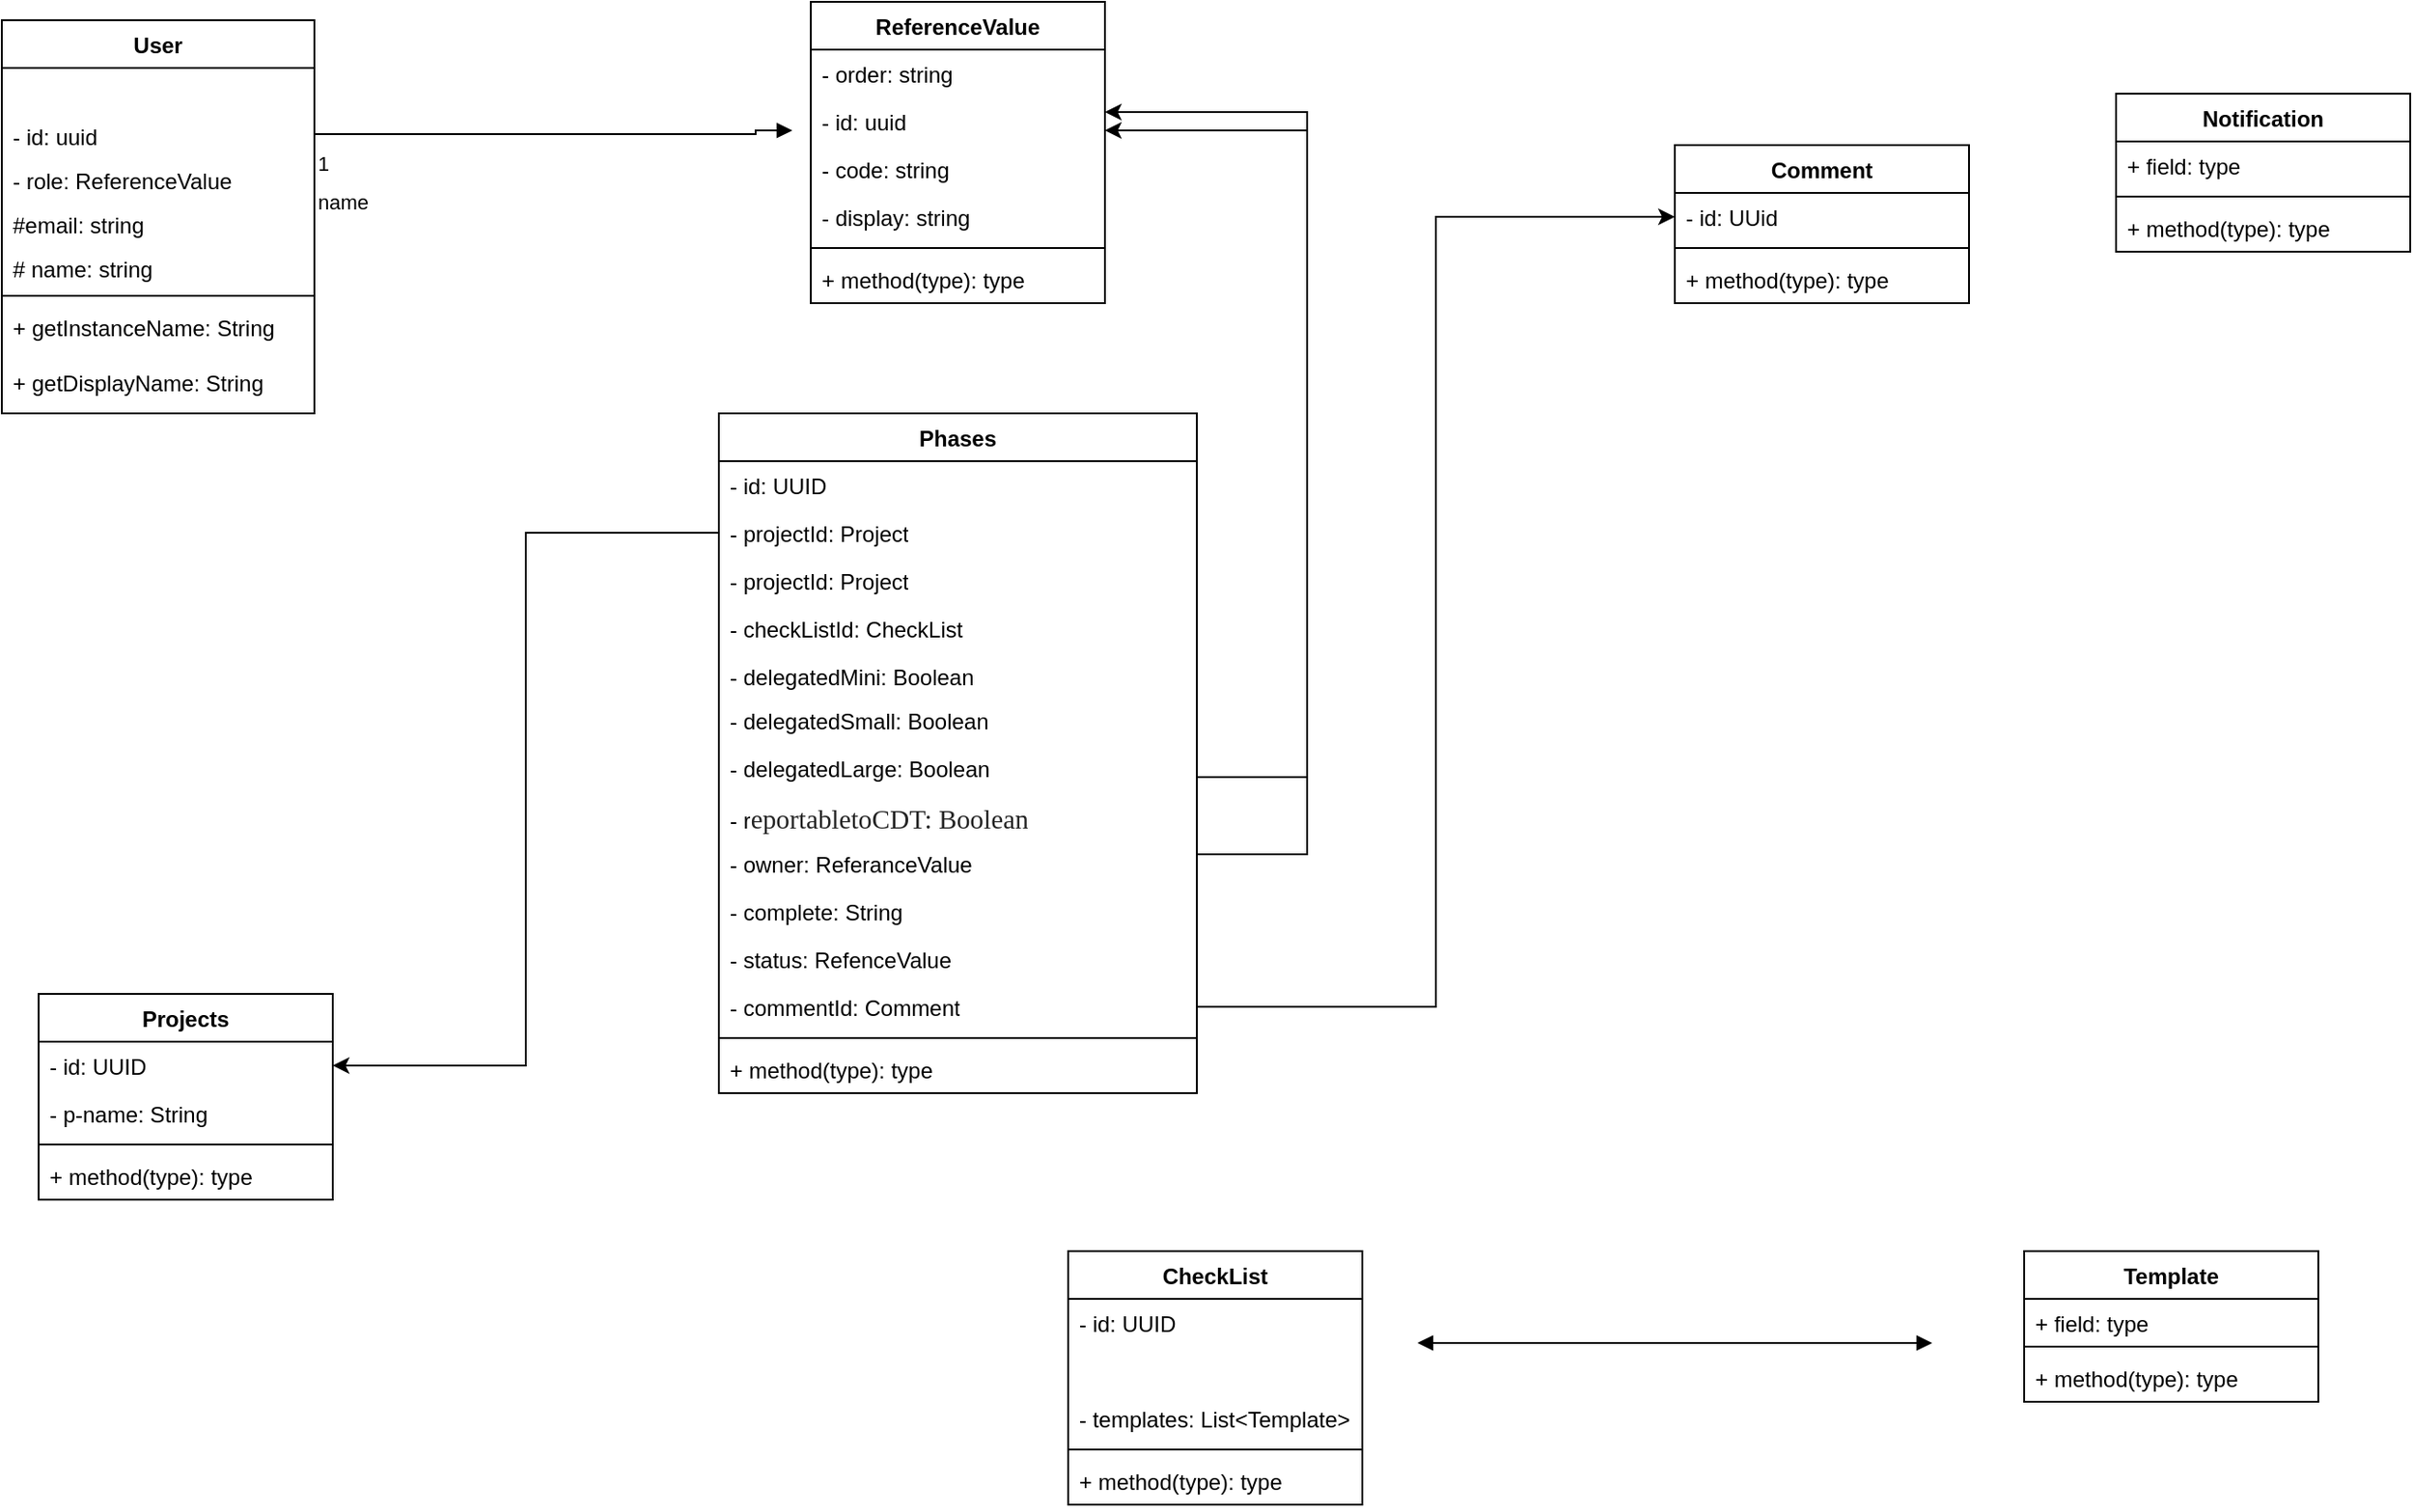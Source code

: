 <mxfile version="26.0.2">
  <diagram name="Page-1" id="n4hti85O488jkPjD9qs8">
    <mxGraphModel dx="1615" dy="803" grid="1" gridSize="10" guides="1" tooltips="1" connect="1" arrows="1" fold="1" page="1" pageScale="1" pageWidth="850" pageHeight="1100" background="#ffffff" math="0" shadow="0">
      <root>
        <mxCell id="0" />
        <mxCell id="1" parent="0" />
        <mxCell id="vKj8PddvWBOC7PmSWlSQ-1" value="User" style="swimlane;fontStyle=1;align=center;verticalAlign=top;childLayout=stackLayout;horizontal=1;startSize=26;horizontalStack=0;resizeParent=1;resizeParentMax=0;resizeLast=0;collapsible=1;marginBottom=0;whiteSpace=wrap;html=1;" parent="1" vertex="1">
          <mxGeometry x="80" y="50" width="170" height="214" as="geometry">
            <mxRectangle x="80" y="50" width="70" height="30" as="alternateBounds" />
          </mxGeometry>
        </mxCell>
        <mxCell id="RmsO1vWD08XXnm8qSQZD-24" style="text;strokeColor=none;fillColor=none;align=left;verticalAlign=top;spacingLeft=4;spacingRight=4;overflow=hidden;rotatable=0;points=[[0,0.5],[1,0.5]];portConstraint=eastwest;whiteSpace=wrap;html=1;" parent="vKj8PddvWBOC7PmSWlSQ-1" vertex="1">
          <mxGeometry y="26" width="170" height="24" as="geometry" />
        </mxCell>
        <mxCell id="RmsO1vWD08XXnm8qSQZD-3" value="- id: uuid" style="text;strokeColor=none;fillColor=none;align=left;verticalAlign=top;spacingLeft=4;spacingRight=4;overflow=hidden;rotatable=0;points=[[0,0.5],[1,0.5]];portConstraint=eastwest;whiteSpace=wrap;html=1;" parent="vKj8PddvWBOC7PmSWlSQ-1" vertex="1">
          <mxGeometry y="50" width="170" height="24" as="geometry" />
        </mxCell>
        <mxCell id="RmsO1vWD08XXnm8qSQZD-4" value="- role: ReferenceValue" style="text;strokeColor=none;fillColor=none;align=left;verticalAlign=top;spacingLeft=4;spacingRight=4;overflow=hidden;rotatable=0;points=[[0,0.5],[1,0.5]];portConstraint=eastwest;whiteSpace=wrap;html=1;" parent="vKj8PddvWBOC7PmSWlSQ-1" vertex="1">
          <mxGeometry y="74" width="170" height="24" as="geometry" />
        </mxCell>
        <mxCell id="RmsO1vWD08XXnm8qSQZD-5" value="#email: string" style="text;strokeColor=none;fillColor=none;align=left;verticalAlign=top;spacingLeft=4;spacingRight=4;overflow=hidden;rotatable=0;points=[[0,0.5],[1,0.5]];portConstraint=eastwest;whiteSpace=wrap;html=1;" parent="vKj8PddvWBOC7PmSWlSQ-1" vertex="1">
          <mxGeometry y="98" width="170" height="24" as="geometry" />
        </mxCell>
        <mxCell id="vKj8PddvWBOC7PmSWlSQ-2" value="# name: string&lt;table&gt;&lt;tbody&gt;&lt;tr&gt;&lt;td&gt;&lt;br&gt;&lt;/td&gt;&lt;td&gt;&lt;br&gt;&lt;/td&gt;&lt;/tr&gt;&lt;tr&gt;&lt;td&gt;&lt;br&gt;&lt;/td&gt;&lt;td&gt;&lt;br&gt;&lt;/td&gt;&lt;/tr&gt;&lt;tr&gt;&lt;td&gt;&lt;br&gt;&lt;/td&gt;&lt;td&gt;&lt;br&gt;&lt;/td&gt;&lt;/tr&gt;&lt;/tbody&gt;&lt;/table&gt;" style="text;strokeColor=none;fillColor=none;align=left;verticalAlign=top;spacingLeft=4;spacingRight=4;overflow=hidden;rotatable=0;points=[[0,0.5],[1,0.5]];portConstraint=eastwest;whiteSpace=wrap;html=1;" parent="vKj8PddvWBOC7PmSWlSQ-1" vertex="1">
          <mxGeometry y="122" width="170" height="24" as="geometry" />
        </mxCell>
        <mxCell id="vKj8PddvWBOC7PmSWlSQ-3" value="" style="line;strokeWidth=1;fillColor=none;align=left;verticalAlign=middle;spacingTop=-1;spacingLeft=3;spacingRight=3;rotatable=0;labelPosition=right;points=[];portConstraint=eastwest;strokeColor=inherit;" parent="vKj8PddvWBOC7PmSWlSQ-1" vertex="1">
          <mxGeometry y="146" width="170" height="8" as="geometry" />
        </mxCell>
        <mxCell id="RmsO1vWD08XXnm8qSQZD-2" value="+ getInstanceName: String" style="text;strokeColor=none;fillColor=none;align=left;verticalAlign=top;spacingLeft=4;spacingRight=4;overflow=hidden;rotatable=0;points=[[0,0.5],[1,0.5]];portConstraint=eastwest;whiteSpace=wrap;html=1;" parent="vKj8PddvWBOC7PmSWlSQ-1" vertex="1">
          <mxGeometry y="154" width="170" height="30" as="geometry" />
        </mxCell>
        <mxCell id="vKj8PddvWBOC7PmSWlSQ-4" value="+ getDisplayName: String" style="text;strokeColor=none;fillColor=none;align=left;verticalAlign=top;spacingLeft=4;spacingRight=4;overflow=hidden;rotatable=0;points=[[0,0.5],[1,0.5]];portConstraint=eastwest;whiteSpace=wrap;html=1;" parent="vKj8PddvWBOC7PmSWlSQ-1" vertex="1">
          <mxGeometry y="184" width="170" height="30" as="geometry" />
        </mxCell>
        <mxCell id="RmsO1vWD08XXnm8qSQZD-6" value="name" style="endArrow=block;endFill=1;html=1;edgeStyle=orthogonalEdgeStyle;align=left;verticalAlign=top;rounded=0;exitX=1;exitY=0.5;exitDx=0;exitDy=0;" parent="1" source="RmsO1vWD08XXnm8qSQZD-4" edge="1">
          <mxGeometry x="-1" relative="1" as="geometry">
            <mxPoint x="200" y="170" as="sourcePoint" />
            <mxPoint x="510" y="110" as="targetPoint" />
            <Array as="points">
              <mxPoint x="490" y="112" />
              <mxPoint x="490" y="110" />
            </Array>
          </mxGeometry>
        </mxCell>
        <mxCell id="RmsO1vWD08XXnm8qSQZD-7" value="1" style="edgeLabel;resizable=0;html=1;align=left;verticalAlign=bottom;" parent="RmsO1vWD08XXnm8qSQZD-6" connectable="0" vertex="1">
          <mxGeometry x="-1" relative="1" as="geometry" />
        </mxCell>
        <mxCell id="RmsO1vWD08XXnm8qSQZD-8" value="ReferenceValue" style="swimlane;fontStyle=1;align=center;verticalAlign=top;childLayout=stackLayout;horizontal=1;startSize=26;horizontalStack=0;resizeParent=1;resizeParentMax=0;resizeLast=0;collapsible=1;marginBottom=0;whiteSpace=wrap;html=1;" parent="1" vertex="1">
          <mxGeometry x="520" y="40" width="160" height="164" as="geometry">
            <mxRectangle x="520" y="40" width="130" height="30" as="alternateBounds" />
          </mxGeometry>
        </mxCell>
        <mxCell id="RmsO1vWD08XXnm8qSQZD-21" value="- order: string" style="text;strokeColor=none;fillColor=none;align=left;verticalAlign=top;spacingLeft=4;spacingRight=4;overflow=hidden;rotatable=0;points=[[0,0.5],[1,0.5]];portConstraint=eastwest;whiteSpace=wrap;html=1;" parent="RmsO1vWD08XXnm8qSQZD-8" vertex="1">
          <mxGeometry y="26" width="160" height="26" as="geometry" />
        </mxCell>
        <mxCell id="RmsO1vWD08XXnm8qSQZD-9" value="- id: uuid" style="text;strokeColor=none;fillColor=none;align=left;verticalAlign=top;spacingLeft=4;spacingRight=4;overflow=hidden;rotatable=0;points=[[0,0.5],[1,0.5]];portConstraint=eastwest;whiteSpace=wrap;html=1;" parent="RmsO1vWD08XXnm8qSQZD-8" vertex="1">
          <mxGeometry y="52" width="160" height="26" as="geometry" />
        </mxCell>
        <mxCell id="RmsO1vWD08XXnm8qSQZD-22" value="- code: string" style="text;strokeColor=none;fillColor=none;align=left;verticalAlign=top;spacingLeft=4;spacingRight=4;overflow=hidden;rotatable=0;points=[[0,0.5],[1,0.5]];portConstraint=eastwest;whiteSpace=wrap;html=1;" parent="RmsO1vWD08XXnm8qSQZD-8" vertex="1">
          <mxGeometry y="78" width="160" height="26" as="geometry" />
        </mxCell>
        <mxCell id="RmsO1vWD08XXnm8qSQZD-23" value="- display: string" style="text;strokeColor=none;fillColor=none;align=left;verticalAlign=top;spacingLeft=4;spacingRight=4;overflow=hidden;rotatable=0;points=[[0,0.5],[1,0.5]];portConstraint=eastwest;whiteSpace=wrap;html=1;" parent="RmsO1vWD08XXnm8qSQZD-8" vertex="1">
          <mxGeometry y="104" width="160" height="26" as="geometry" />
        </mxCell>
        <mxCell id="RmsO1vWD08XXnm8qSQZD-10" value="" style="line;strokeWidth=1;fillColor=none;align=left;verticalAlign=middle;spacingTop=-1;spacingLeft=3;spacingRight=3;rotatable=0;labelPosition=right;points=[];portConstraint=eastwest;strokeColor=inherit;" parent="RmsO1vWD08XXnm8qSQZD-8" vertex="1">
          <mxGeometry y="130" width="160" height="8" as="geometry" />
        </mxCell>
        <mxCell id="RmsO1vWD08XXnm8qSQZD-11" value="+ method(type): type" style="text;strokeColor=none;fillColor=none;align=left;verticalAlign=top;spacingLeft=4;spacingRight=4;overflow=hidden;rotatable=0;points=[[0,0.5],[1,0.5]];portConstraint=eastwest;whiteSpace=wrap;html=1;" parent="RmsO1vWD08XXnm8qSQZD-8" vertex="1">
          <mxGeometry y="138" width="160" height="26" as="geometry" />
        </mxCell>
        <mxCell id="mrkwFuyU_VkxEg8nqy4F-9" value="Notification" style="swimlane;fontStyle=1;align=center;verticalAlign=top;childLayout=stackLayout;horizontal=1;startSize=26;horizontalStack=0;resizeParent=1;resizeParentMax=0;resizeLast=0;collapsible=1;marginBottom=0;whiteSpace=wrap;html=1;" vertex="1" parent="1">
          <mxGeometry x="1230" y="90" width="160" height="86" as="geometry" />
        </mxCell>
        <mxCell id="mrkwFuyU_VkxEg8nqy4F-10" value="+ field: type" style="text;strokeColor=none;fillColor=none;align=left;verticalAlign=top;spacingLeft=4;spacingRight=4;overflow=hidden;rotatable=0;points=[[0,0.5],[1,0.5]];portConstraint=eastwest;whiteSpace=wrap;html=1;" vertex="1" parent="mrkwFuyU_VkxEg8nqy4F-9">
          <mxGeometry y="26" width="160" height="26" as="geometry" />
        </mxCell>
        <mxCell id="mrkwFuyU_VkxEg8nqy4F-11" value="" style="line;strokeWidth=1;fillColor=none;align=left;verticalAlign=middle;spacingTop=-1;spacingLeft=3;spacingRight=3;rotatable=0;labelPosition=right;points=[];portConstraint=eastwest;strokeColor=inherit;" vertex="1" parent="mrkwFuyU_VkxEg8nqy4F-9">
          <mxGeometry y="52" width="160" height="8" as="geometry" />
        </mxCell>
        <mxCell id="mrkwFuyU_VkxEg8nqy4F-12" value="+ method(type): type" style="text;strokeColor=none;fillColor=none;align=left;verticalAlign=top;spacingLeft=4;spacingRight=4;overflow=hidden;rotatable=0;points=[[0,0.5],[1,0.5]];portConstraint=eastwest;whiteSpace=wrap;html=1;" vertex="1" parent="mrkwFuyU_VkxEg8nqy4F-9">
          <mxGeometry y="60" width="160" height="26" as="geometry" />
        </mxCell>
        <mxCell id="mrkwFuyU_VkxEg8nqy4F-13" value="Template" style="swimlane;fontStyle=1;align=center;verticalAlign=top;childLayout=stackLayout;horizontal=1;startSize=26;horizontalStack=0;resizeParent=1;resizeParentMax=0;resizeLast=0;collapsible=1;marginBottom=0;whiteSpace=wrap;html=1;" vertex="1" parent="1">
          <mxGeometry x="1180" y="720" width="160" height="82" as="geometry" />
        </mxCell>
        <mxCell id="mrkwFuyU_VkxEg8nqy4F-14" value="+ field: type" style="text;strokeColor=none;fillColor=none;align=left;verticalAlign=top;spacingLeft=4;spacingRight=4;overflow=hidden;rotatable=0;points=[[0,0.5],[1,0.5]];portConstraint=eastwest;whiteSpace=wrap;html=1;" vertex="1" parent="mrkwFuyU_VkxEg8nqy4F-13">
          <mxGeometry y="26" width="160" height="22" as="geometry" />
        </mxCell>
        <mxCell id="mrkwFuyU_VkxEg8nqy4F-15" value="" style="line;strokeWidth=1;fillColor=none;align=left;verticalAlign=middle;spacingTop=-1;spacingLeft=3;spacingRight=3;rotatable=0;labelPosition=right;points=[];portConstraint=eastwest;strokeColor=inherit;" vertex="1" parent="mrkwFuyU_VkxEg8nqy4F-13">
          <mxGeometry y="48" width="160" height="8" as="geometry" />
        </mxCell>
        <mxCell id="mrkwFuyU_VkxEg8nqy4F-16" value="+ method(type): type" style="text;strokeColor=none;fillColor=none;align=left;verticalAlign=top;spacingLeft=4;spacingRight=4;overflow=hidden;rotatable=0;points=[[0,0.5],[1,0.5]];portConstraint=eastwest;whiteSpace=wrap;html=1;" vertex="1" parent="mrkwFuyU_VkxEg8nqy4F-13">
          <mxGeometry y="56" width="160" height="26" as="geometry" />
        </mxCell>
        <mxCell id="mrkwFuyU_VkxEg8nqy4F-17" value="Phases" style="swimlane;fontStyle=1;align=center;verticalAlign=top;childLayout=stackLayout;horizontal=1;startSize=26;horizontalStack=0;resizeParent=1;resizeParentMax=0;resizeLast=0;collapsible=1;marginBottom=0;whiteSpace=wrap;html=1;" vertex="1" parent="1">
          <mxGeometry x="470" y="264" width="260" height="370" as="geometry" />
        </mxCell>
        <mxCell id="mrkwFuyU_VkxEg8nqy4F-18" value="- id: UUID" style="text;strokeColor=none;fillColor=none;align=left;verticalAlign=top;spacingLeft=4;spacingRight=4;overflow=hidden;rotatable=0;points=[[0,0.5],[1,0.5]];portConstraint=eastwest;whiteSpace=wrap;html=1;" vertex="1" parent="mrkwFuyU_VkxEg8nqy4F-17">
          <mxGeometry y="26" width="260" height="26" as="geometry" />
        </mxCell>
        <mxCell id="mrkwFuyU_VkxEg8nqy4F-58" value="- projectId: Project" style="text;strokeColor=none;fillColor=none;align=left;verticalAlign=top;spacingLeft=4;spacingRight=4;overflow=hidden;rotatable=0;points=[[0,0.5],[1,0.5]];portConstraint=eastwest;whiteSpace=wrap;html=1;" vertex="1" parent="mrkwFuyU_VkxEg8nqy4F-17">
          <mxGeometry y="52" width="260" height="26" as="geometry" />
        </mxCell>
        <mxCell id="mrkwFuyU_VkxEg8nqy4F-57" value="- projectId: Project" style="text;strokeColor=none;fillColor=none;align=left;verticalAlign=top;spacingLeft=4;spacingRight=4;overflow=hidden;rotatable=0;points=[[0,0.5],[1,0.5]];portConstraint=eastwest;whiteSpace=wrap;html=1;" vertex="1" parent="mrkwFuyU_VkxEg8nqy4F-17">
          <mxGeometry y="78" width="260" height="26" as="geometry" />
        </mxCell>
        <mxCell id="mrkwFuyU_VkxEg8nqy4F-21" value="- checkListId: CheckList" style="text;strokeColor=none;fillColor=none;align=left;verticalAlign=top;spacingLeft=4;spacingRight=4;overflow=hidden;rotatable=0;points=[[0,0.5],[1,0.5]];portConstraint=eastwest;whiteSpace=wrap;html=1;" vertex="1" parent="mrkwFuyU_VkxEg8nqy4F-17">
          <mxGeometry y="104" width="260" height="26" as="geometry" />
        </mxCell>
        <mxCell id="mrkwFuyU_VkxEg8nqy4F-23" value="- delegatedMini: Boolean" style="text;strokeColor=none;fillColor=none;align=left;verticalAlign=top;spacingLeft=4;spacingRight=4;overflow=hidden;rotatable=0;points=[[0,0.5],[1,0.5]];portConstraint=eastwest;whiteSpace=wrap;html=1;" vertex="1" parent="mrkwFuyU_VkxEg8nqy4F-17">
          <mxGeometry y="130" width="260" height="24" as="geometry" />
        </mxCell>
        <mxCell id="mrkwFuyU_VkxEg8nqy4F-22" value="- delegatedSmall: Boolean" style="text;strokeColor=none;fillColor=none;align=left;verticalAlign=top;spacingLeft=4;spacingRight=4;overflow=hidden;rotatable=0;points=[[0,0.5],[1,0.5]];portConstraint=eastwest;whiteSpace=wrap;html=1;" vertex="1" parent="mrkwFuyU_VkxEg8nqy4F-17">
          <mxGeometry y="154" width="260" height="26" as="geometry" />
        </mxCell>
        <mxCell id="mrkwFuyU_VkxEg8nqy4F-42" value="- delegatedLarge: Boolean" style="text;strokeColor=none;fillColor=none;align=left;verticalAlign=top;spacingLeft=4;spacingRight=4;overflow=hidden;rotatable=0;points=[[0,0.5],[1,0.5]];portConstraint=eastwest;whiteSpace=wrap;html=1;" vertex="1" parent="mrkwFuyU_VkxEg8nqy4F-17">
          <mxGeometry y="180" width="260" height="26" as="geometry" />
        </mxCell>
        <mxCell id="mrkwFuyU_VkxEg8nqy4F-45" value="- r&lt;span style=&quot;color: rgb(36, 36, 36); font-family: &amp;quot;Aptos Narrow&amp;quot;, Calibri, &amp;quot;sans-serif&amp;quot;, &amp;quot;Mongolian Baiti&amp;quot;, &amp;quot;Microsoft Yi Baiti&amp;quot;, &amp;quot;Javanese Text&amp;quot;, &amp;quot;Yu Gothic&amp;quot;; font-size: 14.667px; white-space-collapse: preserve; background-color: rgb(255, 255, 255);&quot;&gt;eportabletoCDT: Boolean&lt;/span&gt;" style="text;strokeColor=none;fillColor=none;align=left;verticalAlign=top;spacingLeft=4;spacingRight=4;overflow=hidden;rotatable=0;points=[[0,0.5],[1,0.5]];portConstraint=eastwest;whiteSpace=wrap;html=1;" vertex="1" parent="mrkwFuyU_VkxEg8nqy4F-17">
          <mxGeometry y="206" width="260" height="26" as="geometry" />
        </mxCell>
        <mxCell id="mrkwFuyU_VkxEg8nqy4F-44" value="- owner: ReferanceValue" style="text;strokeColor=none;fillColor=none;align=left;verticalAlign=top;spacingLeft=4;spacingRight=4;overflow=hidden;rotatable=0;points=[[0,0.5],[1,0.5]];portConstraint=eastwest;whiteSpace=wrap;html=1;" vertex="1" parent="mrkwFuyU_VkxEg8nqy4F-17">
          <mxGeometry y="232" width="260" height="26" as="geometry" />
        </mxCell>
        <mxCell id="mrkwFuyU_VkxEg8nqy4F-43" value="- complete: String" style="text;strokeColor=none;fillColor=none;align=left;verticalAlign=top;spacingLeft=4;spacingRight=4;overflow=hidden;rotatable=0;points=[[0,0.5],[1,0.5]];portConstraint=eastwest;whiteSpace=wrap;html=1;" vertex="1" parent="mrkwFuyU_VkxEg8nqy4F-17">
          <mxGeometry y="258" width="260" height="26" as="geometry" />
        </mxCell>
        <mxCell id="mrkwFuyU_VkxEg8nqy4F-46" value="- status: RefenceValue" style="text;strokeColor=none;fillColor=none;align=left;verticalAlign=top;spacingLeft=4;spacingRight=4;overflow=hidden;rotatable=0;points=[[0,0.5],[1,0.5]];portConstraint=eastwest;whiteSpace=wrap;html=1;" vertex="1" parent="mrkwFuyU_VkxEg8nqy4F-17">
          <mxGeometry y="284" width="260" height="26" as="geometry" />
        </mxCell>
        <mxCell id="mrkwFuyU_VkxEg8nqy4F-47" value="- commentId: Comment" style="text;strokeColor=none;fillColor=none;align=left;verticalAlign=top;spacingLeft=4;spacingRight=4;overflow=hidden;rotatable=0;points=[[0,0.5],[1,0.5]];portConstraint=eastwest;whiteSpace=wrap;html=1;" vertex="1" parent="mrkwFuyU_VkxEg8nqy4F-17">
          <mxGeometry y="310" width="260" height="26" as="geometry" />
        </mxCell>
        <mxCell id="mrkwFuyU_VkxEg8nqy4F-19" value="" style="line;strokeWidth=1;fillColor=none;align=left;verticalAlign=middle;spacingTop=-1;spacingLeft=3;spacingRight=3;rotatable=0;labelPosition=right;points=[];portConstraint=eastwest;strokeColor=inherit;" vertex="1" parent="mrkwFuyU_VkxEg8nqy4F-17">
          <mxGeometry y="336" width="260" height="8" as="geometry" />
        </mxCell>
        <mxCell id="mrkwFuyU_VkxEg8nqy4F-20" value="+ method(type): type" style="text;strokeColor=none;fillColor=none;align=left;verticalAlign=top;spacingLeft=4;spacingRight=4;overflow=hidden;rotatable=0;points=[[0,0.5],[1,0.5]];portConstraint=eastwest;whiteSpace=wrap;html=1;" vertex="1" parent="mrkwFuyU_VkxEg8nqy4F-17">
          <mxGeometry y="344" width="260" height="26" as="geometry" />
        </mxCell>
        <mxCell id="mrkwFuyU_VkxEg8nqy4F-25" value="" style="endArrow=block;startArrow=block;endFill=1;startFill=1;html=1;rounded=0;" edge="1" parent="1">
          <mxGeometry width="160" relative="1" as="geometry">
            <mxPoint x="850" y="770" as="sourcePoint" />
            <mxPoint x="1130" y="770" as="targetPoint" />
            <Array as="points">
              <mxPoint x="1020" y="770" />
            </Array>
          </mxGeometry>
        </mxCell>
        <mxCell id="mrkwFuyU_VkxEg8nqy4F-26" value="Projects" style="swimlane;fontStyle=1;align=center;verticalAlign=top;childLayout=stackLayout;horizontal=1;startSize=26;horizontalStack=0;resizeParent=1;resizeParentMax=0;resizeLast=0;collapsible=1;marginBottom=0;whiteSpace=wrap;html=1;" vertex="1" parent="1">
          <mxGeometry x="100" y="580" width="160" height="112" as="geometry" />
        </mxCell>
        <mxCell id="mrkwFuyU_VkxEg8nqy4F-27" value="- id: UUID" style="text;strokeColor=none;fillColor=none;align=left;verticalAlign=top;spacingLeft=4;spacingRight=4;overflow=hidden;rotatable=0;points=[[0,0.5],[1,0.5]];portConstraint=eastwest;whiteSpace=wrap;html=1;" vertex="1" parent="mrkwFuyU_VkxEg8nqy4F-26">
          <mxGeometry y="26" width="160" height="26" as="geometry" />
        </mxCell>
        <mxCell id="mrkwFuyU_VkxEg8nqy4F-30" value="- p-name: String" style="text;strokeColor=none;fillColor=none;align=left;verticalAlign=top;spacingLeft=4;spacingRight=4;overflow=hidden;rotatable=0;points=[[0,0.5],[1,0.5]];portConstraint=eastwest;whiteSpace=wrap;html=1;" vertex="1" parent="mrkwFuyU_VkxEg8nqy4F-26">
          <mxGeometry y="52" width="160" height="26" as="geometry" />
        </mxCell>
        <mxCell id="mrkwFuyU_VkxEg8nqy4F-28" value="" style="line;strokeWidth=1;fillColor=none;align=left;verticalAlign=middle;spacingTop=-1;spacingLeft=3;spacingRight=3;rotatable=0;labelPosition=right;points=[];portConstraint=eastwest;strokeColor=inherit;" vertex="1" parent="mrkwFuyU_VkxEg8nqy4F-26">
          <mxGeometry y="78" width="160" height="8" as="geometry" />
        </mxCell>
        <mxCell id="mrkwFuyU_VkxEg8nqy4F-29" value="+ method(type): type" style="text;strokeColor=none;fillColor=none;align=left;verticalAlign=top;spacingLeft=4;spacingRight=4;overflow=hidden;rotatable=0;points=[[0,0.5],[1,0.5]];portConstraint=eastwest;whiteSpace=wrap;html=1;" vertex="1" parent="mrkwFuyU_VkxEg8nqy4F-26">
          <mxGeometry y="86" width="160" height="26" as="geometry" />
        </mxCell>
        <mxCell id="mrkwFuyU_VkxEg8nqy4F-35" value="CheckList" style="swimlane;fontStyle=1;align=center;verticalAlign=top;childLayout=stackLayout;horizontal=1;startSize=26;horizontalStack=0;resizeParent=1;resizeParentMax=0;resizeLast=0;collapsible=1;marginBottom=0;whiteSpace=wrap;html=1;" vertex="1" parent="1">
          <mxGeometry x="660" y="720" width="160" height="138" as="geometry" />
        </mxCell>
        <mxCell id="mrkwFuyU_VkxEg8nqy4F-40" value="- id: UUID" style="text;strokeColor=none;fillColor=none;align=left;verticalAlign=top;spacingLeft=4;spacingRight=4;overflow=hidden;rotatable=0;points=[[0,0.5],[1,0.5]];portConstraint=eastwest;whiteSpace=wrap;html=1;" vertex="1" parent="mrkwFuyU_VkxEg8nqy4F-35">
          <mxGeometry y="26" width="160" height="26" as="geometry" />
        </mxCell>
        <mxCell id="mrkwFuyU_VkxEg8nqy4F-41" style="text;strokeColor=none;fillColor=none;align=left;verticalAlign=top;spacingLeft=4;spacingRight=4;overflow=hidden;rotatable=0;points=[[0,0.5],[1,0.5]];portConstraint=eastwest;whiteSpace=wrap;html=1;" vertex="1" parent="mrkwFuyU_VkxEg8nqy4F-35">
          <mxGeometry y="52" width="160" height="26" as="geometry" />
        </mxCell>
        <mxCell id="mrkwFuyU_VkxEg8nqy4F-36" value="- templates: List&amp;lt;Template&amp;gt;" style="text;strokeColor=none;fillColor=none;align=left;verticalAlign=top;spacingLeft=4;spacingRight=4;overflow=hidden;rotatable=0;points=[[0,0.5],[1,0.5]];portConstraint=eastwest;whiteSpace=wrap;html=1;" vertex="1" parent="mrkwFuyU_VkxEg8nqy4F-35">
          <mxGeometry y="78" width="160" height="26" as="geometry" />
        </mxCell>
        <mxCell id="mrkwFuyU_VkxEg8nqy4F-37" value="" style="line;strokeWidth=1;fillColor=none;align=left;verticalAlign=middle;spacingTop=-1;spacingLeft=3;spacingRight=3;rotatable=0;labelPosition=right;points=[];portConstraint=eastwest;strokeColor=inherit;" vertex="1" parent="mrkwFuyU_VkxEg8nqy4F-35">
          <mxGeometry y="104" width="160" height="8" as="geometry" />
        </mxCell>
        <mxCell id="mrkwFuyU_VkxEg8nqy4F-38" value="+ method(type): type" style="text;strokeColor=none;fillColor=none;align=left;verticalAlign=top;spacingLeft=4;spacingRight=4;overflow=hidden;rotatable=0;points=[[0,0.5],[1,0.5]];portConstraint=eastwest;whiteSpace=wrap;html=1;" vertex="1" parent="mrkwFuyU_VkxEg8nqy4F-35">
          <mxGeometry y="112" width="160" height="26" as="geometry" />
        </mxCell>
        <mxCell id="mrkwFuyU_VkxEg8nqy4F-49" style="edgeStyle=orthogonalEdgeStyle;rounded=0;orthogonalLoop=1;jettySize=auto;html=1;entryX=1;entryY=0.5;entryDx=0;entryDy=0;" edge="1" parent="1">
          <mxGeometry relative="1" as="geometry">
            <mxPoint x="730" y="504" as="sourcePoint" />
            <mxPoint x="680" y="100" as="targetPoint" />
            <Array as="points">
              <mxPoint x="790" y="504" />
              <mxPoint x="790" y="100" />
            </Array>
          </mxGeometry>
        </mxCell>
        <mxCell id="mrkwFuyU_VkxEg8nqy4F-50" style="edgeStyle=orthogonalEdgeStyle;rounded=0;orthogonalLoop=1;jettySize=auto;html=1;entryX=1;entryY=0.5;entryDx=0;entryDy=0;" edge="1" parent="1">
          <mxGeometry relative="1" as="geometry">
            <mxPoint x="730" y="462.0" as="sourcePoint" />
            <mxPoint x="680" y="110" as="targetPoint" />
            <Array as="points">
              <mxPoint x="790" y="462" />
              <mxPoint x="790" y="110" />
            </Array>
          </mxGeometry>
        </mxCell>
        <mxCell id="mrkwFuyU_VkxEg8nqy4F-51" value="Comment" style="swimlane;fontStyle=1;align=center;verticalAlign=top;childLayout=stackLayout;horizontal=1;startSize=26;horizontalStack=0;resizeParent=1;resizeParentMax=0;resizeLast=0;collapsible=1;marginBottom=0;whiteSpace=wrap;html=1;" vertex="1" parent="1">
          <mxGeometry x="990" y="118" width="160" height="86" as="geometry" />
        </mxCell>
        <mxCell id="mrkwFuyU_VkxEg8nqy4F-52" value="- id: UUid" style="text;strokeColor=none;fillColor=none;align=left;verticalAlign=top;spacingLeft=4;spacingRight=4;overflow=hidden;rotatable=0;points=[[0,0.5],[1,0.5]];portConstraint=eastwest;whiteSpace=wrap;html=1;" vertex="1" parent="mrkwFuyU_VkxEg8nqy4F-51">
          <mxGeometry y="26" width="160" height="26" as="geometry" />
        </mxCell>
        <mxCell id="mrkwFuyU_VkxEg8nqy4F-53" value="" style="line;strokeWidth=1;fillColor=none;align=left;verticalAlign=middle;spacingTop=-1;spacingLeft=3;spacingRight=3;rotatable=0;labelPosition=right;points=[];portConstraint=eastwest;strokeColor=inherit;" vertex="1" parent="mrkwFuyU_VkxEg8nqy4F-51">
          <mxGeometry y="52" width="160" height="8" as="geometry" />
        </mxCell>
        <mxCell id="mrkwFuyU_VkxEg8nqy4F-54" value="+ method(type): type" style="text;strokeColor=none;fillColor=none;align=left;verticalAlign=top;spacingLeft=4;spacingRight=4;overflow=hidden;rotatable=0;points=[[0,0.5],[1,0.5]];portConstraint=eastwest;whiteSpace=wrap;html=1;" vertex="1" parent="mrkwFuyU_VkxEg8nqy4F-51">
          <mxGeometry y="60" width="160" height="26" as="geometry" />
        </mxCell>
        <mxCell id="mrkwFuyU_VkxEg8nqy4F-56" style="edgeStyle=orthogonalEdgeStyle;rounded=0;orthogonalLoop=1;jettySize=auto;html=1;" edge="1" parent="1" source="mrkwFuyU_VkxEg8nqy4F-47" target="mrkwFuyU_VkxEg8nqy4F-52">
          <mxGeometry relative="1" as="geometry" />
        </mxCell>
        <mxCell id="mrkwFuyU_VkxEg8nqy4F-59" style="edgeStyle=orthogonalEdgeStyle;rounded=0;orthogonalLoop=1;jettySize=auto;html=1;entryX=1;entryY=0.5;entryDx=0;entryDy=0;" edge="1" parent="1" source="mrkwFuyU_VkxEg8nqy4F-58" target="mrkwFuyU_VkxEg8nqy4F-27">
          <mxGeometry relative="1" as="geometry" />
        </mxCell>
      </root>
    </mxGraphModel>
  </diagram>
</mxfile>
